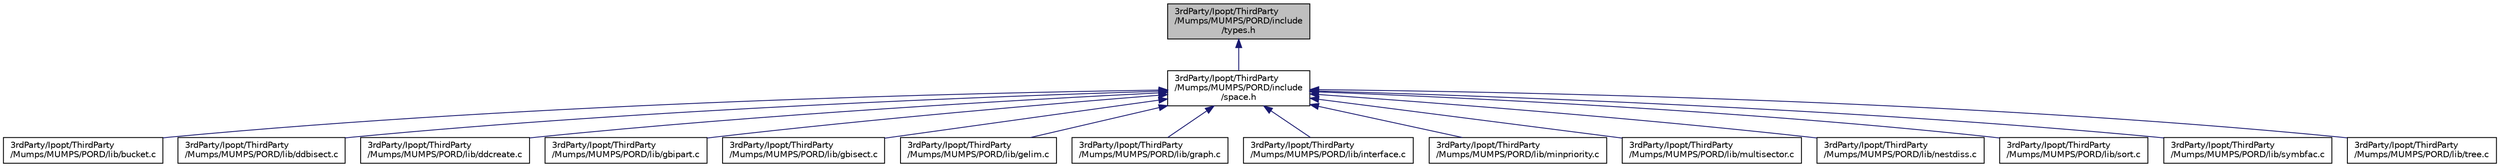 digraph "3rdParty/Ipopt/ThirdParty/Mumps/MUMPS/PORD/include/types.h"
{
  edge [fontname="Helvetica",fontsize="10",labelfontname="Helvetica",labelfontsize="10"];
  node [fontname="Helvetica",fontsize="10",shape=record];
  Node1 [label="3rdParty/Ipopt/ThirdParty\l/Mumps/MUMPS/PORD/include\l/types.h",height=0.2,width=0.4,color="black", fillcolor="grey75", style="filled", fontcolor="black"];
  Node1 -> Node2 [dir="back",color="midnightblue",fontsize="10",style="solid",fontname="Helvetica"];
  Node2 [label="3rdParty/Ipopt/ThirdParty\l/Mumps/MUMPS/PORD/include\l/space.h",height=0.2,width=0.4,color="black", fillcolor="white", style="filled",URL="$d9/d62/space_8h.html"];
  Node2 -> Node3 [dir="back",color="midnightblue",fontsize="10",style="solid",fontname="Helvetica"];
  Node3 [label="3rdParty/Ipopt/ThirdParty\l/Mumps/MUMPS/PORD/lib/bucket.c",height=0.2,width=0.4,color="black", fillcolor="white", style="filled",URL="$db/d43/bucket_8c.html"];
  Node2 -> Node4 [dir="back",color="midnightblue",fontsize="10",style="solid",fontname="Helvetica"];
  Node4 [label="3rdParty/Ipopt/ThirdParty\l/Mumps/MUMPS/PORD/lib/ddbisect.c",height=0.2,width=0.4,color="black", fillcolor="white", style="filled",URL="$dd/d76/ddbisect_8c.html"];
  Node2 -> Node5 [dir="back",color="midnightblue",fontsize="10",style="solid",fontname="Helvetica"];
  Node5 [label="3rdParty/Ipopt/ThirdParty\l/Mumps/MUMPS/PORD/lib/ddcreate.c",height=0.2,width=0.4,color="black", fillcolor="white", style="filled",URL="$d7/dcb/ddcreate_8c.html"];
  Node2 -> Node6 [dir="back",color="midnightblue",fontsize="10",style="solid",fontname="Helvetica"];
  Node6 [label="3rdParty/Ipopt/ThirdParty\l/Mumps/MUMPS/PORD/lib/gbipart.c",height=0.2,width=0.4,color="black", fillcolor="white", style="filled",URL="$d3/d85/gbipart_8c.html"];
  Node2 -> Node7 [dir="back",color="midnightblue",fontsize="10",style="solid",fontname="Helvetica"];
  Node7 [label="3rdParty/Ipopt/ThirdParty\l/Mumps/MUMPS/PORD/lib/gbisect.c",height=0.2,width=0.4,color="black", fillcolor="white", style="filled",URL="$d3/d4d/gbisect_8c.html"];
  Node2 -> Node8 [dir="back",color="midnightblue",fontsize="10",style="solid",fontname="Helvetica"];
  Node8 [label="3rdParty/Ipopt/ThirdParty\l/Mumps/MUMPS/PORD/lib/gelim.c",height=0.2,width=0.4,color="black", fillcolor="white", style="filled",URL="$d7/d6c/gelim_8c.html"];
  Node2 -> Node9 [dir="back",color="midnightblue",fontsize="10",style="solid",fontname="Helvetica"];
  Node9 [label="3rdParty/Ipopt/ThirdParty\l/Mumps/MUMPS/PORD/lib/graph.c",height=0.2,width=0.4,color="black", fillcolor="white", style="filled",URL="$db/d0d/3rd_party_2_ipopt_2_third_party_2_mumps_2_m_u_m_p_s_2_p_o_r_d_2lib_2graph_8c.html"];
  Node2 -> Node10 [dir="back",color="midnightblue",fontsize="10",style="solid",fontname="Helvetica"];
  Node10 [label="3rdParty/Ipopt/ThirdParty\l/Mumps/MUMPS/PORD/lib/interface.c",height=0.2,width=0.4,color="black", fillcolor="white", style="filled",URL="$dd/dda/interface_8c.html"];
  Node2 -> Node11 [dir="back",color="midnightblue",fontsize="10",style="solid",fontname="Helvetica"];
  Node11 [label="3rdParty/Ipopt/ThirdParty\l/Mumps/MUMPS/PORD/lib/minpriority.c",height=0.2,width=0.4,color="black", fillcolor="white", style="filled",URL="$df/dec/minpriority_8c.html"];
  Node2 -> Node12 [dir="back",color="midnightblue",fontsize="10",style="solid",fontname="Helvetica"];
  Node12 [label="3rdParty/Ipopt/ThirdParty\l/Mumps/MUMPS/PORD/lib/multisector.c",height=0.2,width=0.4,color="black", fillcolor="white", style="filled",URL="$da/dde/multisector_8c.html"];
  Node2 -> Node13 [dir="back",color="midnightblue",fontsize="10",style="solid",fontname="Helvetica"];
  Node13 [label="3rdParty/Ipopt/ThirdParty\l/Mumps/MUMPS/PORD/lib/nestdiss.c",height=0.2,width=0.4,color="black", fillcolor="white", style="filled",URL="$d7/d3f/nestdiss_8c.html"];
  Node2 -> Node14 [dir="back",color="midnightblue",fontsize="10",style="solid",fontname="Helvetica"];
  Node14 [label="3rdParty/Ipopt/ThirdParty\l/Mumps/MUMPS/PORD/lib/sort.c",height=0.2,width=0.4,color="black", fillcolor="white", style="filled",URL="$d2/d0a/_ipopt_2_third_party_2_mumps_2_m_u_m_p_s_2_p_o_r_d_2lib_2sort_8c.html"];
  Node2 -> Node15 [dir="back",color="midnightblue",fontsize="10",style="solid",fontname="Helvetica"];
  Node15 [label="3rdParty/Ipopt/ThirdParty\l/Mumps/MUMPS/PORD/lib/symbfac.c",height=0.2,width=0.4,color="black", fillcolor="white", style="filled",URL="$d2/dcf/symbfac_8c.html"];
  Node2 -> Node16 [dir="back",color="midnightblue",fontsize="10",style="solid",fontname="Helvetica"];
  Node16 [label="3rdParty/Ipopt/ThirdParty\l/Mumps/MUMPS/PORD/lib/tree.c",height=0.2,width=0.4,color="black", fillcolor="white", style="filled",URL="$de/dc8/tree_8c.html"];
}
